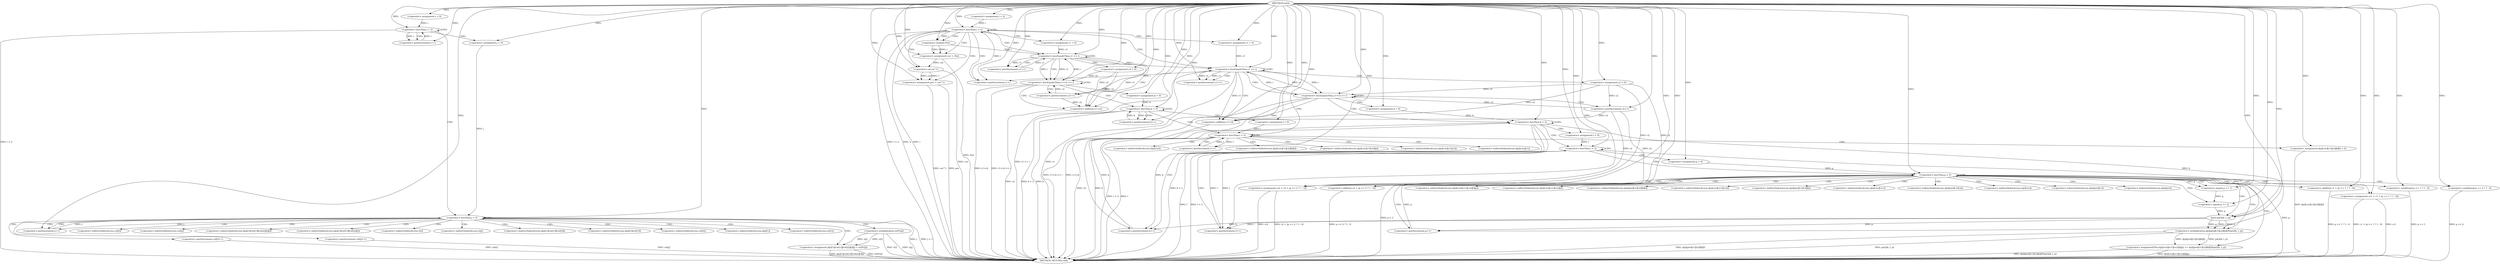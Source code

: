 digraph "init2" {  
"1001659" [label = "(METHOD,init2)" ]
"1001905" [label = "(METHOD_RETURN,void)" ]
"1001664" [label = "(<operator>.assignment,i = 0)" ]
"1001667" [label = "(<operator>.lessThan,i < 3)" ]
"1001670" [label = "(<operator>.postIncrement,i++)" ]
"1001718" [label = "(<operator>.assignment,i = 2)" ]
"1001721" [label = "(<operator>.lessThan,i < n)" ]
"1001724" [label = "(<operator>.postIncrement,i++)" ]
"1001728" [label = "(<operator>.assignment,cur = i%2)" ]
"1001734" [label = "(<operator>.assignment,pre = cur^1)" ]
"1001675" [label = "(<operator>.assignment,j = 0)" ]
"1001678" [label = "(<operator>.lessThan,j < 3)" ]
"1001681" [label = "(<operator>.postIncrement,j++)" ]
"1001741" [label = "(<operator>.assignment,c1 = 0)" ]
"1001744" [label = "(<operator>.lessEqualsThan,c1 <= i)" ]
"1001747" [label = "(<operator>.postIncrement,c1++)" ]
"1001800" [label = "(<operator>.assignment,c1 = 0)" ]
"1001803" [label = "(<operator>.lessEqualsThan,c1 <= i)" ]
"1001806" [label = "(<operator>.postIncrement,c1++)" ]
"1001685" [label = "(<operator>.postIncrement,cnt[i]++)" ]
"1001689" [label = "(<operator>.postIncrement,cnt[j]++)" ]
"1001693" [label = "(<operator>.assignment,dp2[1][cnt[1]][cnt[2]][i][j] = v[i]*v[j])" ]
"1001730" [label = "(<operator>.modulo,i%2)" ]
"1001736" [label = "(<operator>.or,cur^1)" ]
"1001752" [label = "(<operator>.assignment,c2 = 0)" ]
"1001755" [label = "(<operator>.lessEqualsThan,c1+c2 <= i)" ]
"1001760" [label = "(<operator>.postIncrement,c2++)" ]
"1001811" [label = "(<operator>.assignment,c2 = 0)" ]
"1001814" [label = "(<operator>.lessEqualsThan,c1+c2 <= i)" ]
"1001819" [label = "(<operator>.postIncrement,c2++)" ]
"1001709" [label = "(<operator>.multiplication,v[i]*v[j])" ]
"1001756" [label = "(<operator>.addition,c1+c2)" ]
"1001765" [label = "(<operator>.assignment,k = 0)" ]
"1001768" [label = "(<operator>.lessThan,k < 3)" ]
"1001771" [label = "(<operator>.postIncrement,k++)" ]
"1001815" [label = "(<operator>.addition,c1+c2)" ]
"1001824" [label = "(<operator>.assignment,k = 0)" ]
"1001827" [label = "(<operator>.lessThan,k < 3)" ]
"1001830" [label = "(<operator>.postIncrement,k++)" ]
"1001776" [label = "(<operator>.assignment,l = 0)" ]
"1001779" [label = "(<operator>.lessThan,l < 3)" ]
"1001782" [label = "(<operator>.postIncrement,l++)" ]
"1001835" [label = "(<operator>.assignment,l = 0)" ]
"1001838" [label = "(<operator>.lessThan,l < 3)" ]
"1001841" [label = "(<operator>.postIncrement,l++)" ]
"1001785" [label = "(<operator>.assignment,dp2[cur][c1][c2][k][l] = 0)" ]
"1001846" [label = "(<operator>.assignment,p = 0)" ]
"1001849" [label = "(<operator>.lessThan,p < 3)" ]
"1001852" [label = "(<operator>.postIncrement,p++)" ]
"1001856" [label = "(<operator>.assignment,cc1 = c1 + (p == 1 ? 1 : 0))" ]
"1001867" [label = "(<operator>.assignment,cc2 = c2 + (p == 2 ? 1 : 0))" ]
"1001877" [label = "(<operator>.assignmentPlus,dp2[cur][cc1][cc2][l][p] += dp2[pre][c1][c2][k][l]*pat2(k, l, p))" ]
"1001858" [label = "(<operator>.addition,c1 + (p == 1 ? 1 : 0))" ]
"1001869" [label = "(<operator>.addition,c2 + (p == 2 ? 1 : 0))" ]
"1001889" [label = "(<operator>.multiplication,dp2[pre][c1][c2][k][l]*pat2(k, l, p))" ]
"1001860" [label = "(<operator>.conditional,p == 1 ? 1 : 0)" ]
"1001871" [label = "(<operator>.conditional,p == 2 ? 1 : 0)" ]
"1001901" [label = "(pat2,pat2(k, l, p))" ]
"1001861" [label = "(<operator>.equals,p == 1)" ]
"1001872" [label = "(<operator>.equals,p == 2)" ]
"1001686" [label = "(<operator>.indirectIndexAccess,cnt[i])" ]
"1001690" [label = "(<operator>.indirectIndexAccess,cnt[j])" ]
"1001694" [label = "(<operator>.indirectIndexAccess,dp2[1][cnt[1]][cnt[2]][i][j])" ]
"1001695" [label = "(<operator>.indirectIndexAccess,dp2[1][cnt[1]][cnt[2]][i])" ]
"1001710" [label = "(<operator>.indirectIndexAccess,v[i])" ]
"1001713" [label = "(<operator>.indirectIndexAccess,v[j])" ]
"1001696" [label = "(<operator>.indirectIndexAccess,dp2[1][cnt[1]][cnt[2]])" ]
"1001697" [label = "(<operator>.indirectIndexAccess,dp2[1][cnt[1]])" ]
"1001704" [label = "(<operator>.indirectIndexAccess,cnt[2])" ]
"1001698" [label = "(<operator>.indirectIndexAccess,dp2[1])" ]
"1001701" [label = "(<operator>.indirectIndexAccess,cnt[1])" ]
"1001786" [label = "(<operator>.indirectIndexAccess,dp2[cur][c1][c2][k][l])" ]
"1001787" [label = "(<operator>.indirectIndexAccess,dp2[cur][c1][c2][k])" ]
"1001788" [label = "(<operator>.indirectIndexAccess,dp2[cur][c1][c2])" ]
"1001878" [label = "(<operator>.indirectIndexAccess,dp2[cur][cc1][cc2][l][p])" ]
"1001789" [label = "(<operator>.indirectIndexAccess,dp2[cur][c1])" ]
"1001879" [label = "(<operator>.indirectIndexAccess,dp2[cur][cc1][cc2][l])" ]
"1001890" [label = "(<operator>.indirectIndexAccess,dp2[pre][c1][c2][k][l])" ]
"1001790" [label = "(<operator>.indirectIndexAccess,dp2[cur])" ]
"1001880" [label = "(<operator>.indirectIndexAccess,dp2[cur][cc1][cc2])" ]
"1001891" [label = "(<operator>.indirectIndexAccess,dp2[pre][c1][c2][k])" ]
"1001881" [label = "(<operator>.indirectIndexAccess,dp2[cur][cc1])" ]
"1001892" [label = "(<operator>.indirectIndexAccess,dp2[pre][c1][c2])" ]
"1001882" [label = "(<operator>.indirectIndexAccess,dp2[cur])" ]
"1001893" [label = "(<operator>.indirectIndexAccess,dp2[pre][c1])" ]
"1001894" [label = "(<operator>.indirectIndexAccess,dp2[pre])" ]
  "1001667" -> "1001905"  [ label = "DDG: i < 3"] 
  "1001721" -> "1001905"  [ label = "DDG: i"] 
  "1001721" -> "1001905"  [ label = "DDG: i < n"] 
  "1001728" -> "1001905"  [ label = "DDG: i%2"] 
  "1001734" -> "1001905"  [ label = "DDG: pre"] 
  "1001736" -> "1001905"  [ label = "DDG: cur"] 
  "1001734" -> "1001905"  [ label = "DDG: cur^1"] 
  "1001803" -> "1001905"  [ label = "DDG: c1"] 
  "1001803" -> "1001905"  [ label = "DDG: c1 <= i"] 
  "1001815" -> "1001905"  [ label = "DDG: c2"] 
  "1001814" -> "1001905"  [ label = "DDG: c1+c2"] 
  "1001814" -> "1001905"  [ label = "DDG: c1+c2 <= i"] 
  "1001827" -> "1001905"  [ label = "DDG: k"] 
  "1001827" -> "1001905"  [ label = "DDG: k < 3"] 
  "1001838" -> "1001905"  [ label = "DDG: l"] 
  "1001838" -> "1001905"  [ label = "DDG: l < 3"] 
  "1001849" -> "1001905"  [ label = "DDG: p"] 
  "1001849" -> "1001905"  [ label = "DDG: p < 3"] 
  "1001856" -> "1001905"  [ label = "DDG: cc1"] 
  "1001860" -> "1001905"  [ label = "DDG: p == 1"] 
  "1001858" -> "1001905"  [ label = "DDG: p == 1 ? 1 : 0"] 
  "1001856" -> "1001905"  [ label = "DDG: c1 + (p == 1 ? 1 : 0)"] 
  "1001867" -> "1001905"  [ label = "DDG: cc2"] 
  "1001871" -> "1001905"  [ label = "DDG: p == 2"] 
  "1001869" -> "1001905"  [ label = "DDG: p == 2 ? 1 : 0"] 
  "1001867" -> "1001905"  [ label = "DDG: c2 + (p == 2 ? 1 : 0)"] 
  "1001877" -> "1001905"  [ label = "DDG: dp2[cur][cc1][cc2][l][p]"] 
  "1001889" -> "1001905"  [ label = "DDG: dp2[pre][c1][c2][k][l]"] 
  "1001889" -> "1001905"  [ label = "DDG: pat2(k, l, p)"] 
  "1001877" -> "1001905"  [ label = "DDG: dp2[pre][c1][c2][k][l]*pat2(k, l, p)"] 
  "1001756" -> "1001905"  [ label = "DDG: c2"] 
  "1001755" -> "1001905"  [ label = "DDG: c1+c2"] 
  "1001755" -> "1001905"  [ label = "DDG: c1+c2 <= i"] 
  "1001768" -> "1001905"  [ label = "DDG: k"] 
  "1001768" -> "1001905"  [ label = "DDG: k < 3"] 
  "1001779" -> "1001905"  [ label = "DDG: l"] 
  "1001779" -> "1001905"  [ label = "DDG: l < 3"] 
  "1001785" -> "1001905"  [ label = "DDG: dp2[cur][c1][c2][k][l]"] 
  "1001678" -> "1001905"  [ label = "DDG: j"] 
  "1001678" -> "1001905"  [ label = "DDG: j < 3"] 
  "1001685" -> "1001905"  [ label = "DDG: cnt[i]"] 
  "1001689" -> "1001905"  [ label = "DDG: cnt[j]"] 
  "1001693" -> "1001905"  [ label = "DDG: dp2[1][cnt[1]][cnt[2]][i][j]"] 
  "1001709" -> "1001905"  [ label = "DDG: v[i]"] 
  "1001709" -> "1001905"  [ label = "DDG: v[j]"] 
  "1001693" -> "1001905"  [ label = "DDG: v[i]*v[j]"] 
  "1001721" -> "1001905"  [ label = "DDG: n"] 
  "1001659" -> "1001664"  [ label = "DDG: "] 
  "1001659" -> "1001718"  [ label = "DDG: "] 
  "1001664" -> "1001667"  [ label = "DDG: i"] 
  "1001670" -> "1001667"  [ label = "DDG: i"] 
  "1001659" -> "1001667"  [ label = "DDG: "] 
  "1001667" -> "1001670"  [ label = "DDG: i"] 
  "1001659" -> "1001670"  [ label = "DDG: "] 
  "1001718" -> "1001721"  [ label = "DDG: i"] 
  "1001724" -> "1001721"  [ label = "DDG: i"] 
  "1001659" -> "1001721"  [ label = "DDG: "] 
  "1001803" -> "1001724"  [ label = "DDG: i"] 
  "1001659" -> "1001724"  [ label = "DDG: "] 
  "1001730" -> "1001728"  [ label = "DDG: 2"] 
  "1001730" -> "1001728"  [ label = "DDG: i"] 
  "1001736" -> "1001734"  [ label = "DDG: cur"] 
  "1001736" -> "1001734"  [ label = "DDG: 1"] 
  "1001659" -> "1001675"  [ label = "DDG: "] 
  "1001659" -> "1001728"  [ label = "DDG: "] 
  "1001659" -> "1001734"  [ label = "DDG: "] 
  "1001659" -> "1001741"  [ label = "DDG: "] 
  "1001659" -> "1001800"  [ label = "DDG: "] 
  "1001675" -> "1001678"  [ label = "DDG: j"] 
  "1001681" -> "1001678"  [ label = "DDG: j"] 
  "1001659" -> "1001678"  [ label = "DDG: "] 
  "1001678" -> "1001681"  [ label = "DDG: j"] 
  "1001659" -> "1001681"  [ label = "DDG: "] 
  "1001709" -> "1001693"  [ label = "DDG: v[j]"] 
  "1001709" -> "1001693"  [ label = "DDG: v[i]"] 
  "1001721" -> "1001730"  [ label = "DDG: i"] 
  "1001659" -> "1001730"  [ label = "DDG: "] 
  "1001728" -> "1001736"  [ label = "DDG: cur"] 
  "1001659" -> "1001736"  [ label = "DDG: "] 
  "1001741" -> "1001744"  [ label = "DDG: c1"] 
  "1001747" -> "1001744"  [ label = "DDG: c1"] 
  "1001659" -> "1001744"  [ label = "DDG: "] 
  "1001730" -> "1001744"  [ label = "DDG: i"] 
  "1001755" -> "1001744"  [ label = "DDG: i"] 
  "1001659" -> "1001747"  [ label = "DDG: "] 
  "1001744" -> "1001747"  [ label = "DDG: c1"] 
  "1001800" -> "1001803"  [ label = "DDG: c1"] 
  "1001806" -> "1001803"  [ label = "DDG: c1"] 
  "1001659" -> "1001803"  [ label = "DDG: "] 
  "1001744" -> "1001803"  [ label = "DDG: i"] 
  "1001814" -> "1001803"  [ label = "DDG: i"] 
  "1001659" -> "1001806"  [ label = "DDG: "] 
  "1001803" -> "1001806"  [ label = "DDG: c1"] 
  "1001659" -> "1001752"  [ label = "DDG: "] 
  "1001659" -> "1001811"  [ label = "DDG: "] 
  "1001744" -> "1001755"  [ label = "DDG: c1"] 
  "1001659" -> "1001755"  [ label = "DDG: "] 
  "1001752" -> "1001755"  [ label = "DDG: c2"] 
  "1001760" -> "1001755"  [ label = "DDG: c2"] 
  "1001744" -> "1001755"  [ label = "DDG: i"] 
  "1001659" -> "1001760"  [ label = "DDG: "] 
  "1001752" -> "1001760"  [ label = "DDG: c2"] 
  "1001811" -> "1001814"  [ label = "DDG: c2"] 
  "1001819" -> "1001814"  [ label = "DDG: c2"] 
  "1001659" -> "1001814"  [ label = "DDG: "] 
  "1001803" -> "1001814"  [ label = "DDG: c1"] 
  "1001803" -> "1001814"  [ label = "DDG: i"] 
  "1001659" -> "1001819"  [ label = "DDG: "] 
  "1001811" -> "1001819"  [ label = "DDG: c2"] 
  "1001744" -> "1001756"  [ label = "DDG: c1"] 
  "1001659" -> "1001756"  [ label = "DDG: "] 
  "1001752" -> "1001756"  [ label = "DDG: c2"] 
  "1001760" -> "1001756"  [ label = "DDG: c2"] 
  "1001659" -> "1001765"  [ label = "DDG: "] 
  "1001803" -> "1001815"  [ label = "DDG: c1"] 
  "1001659" -> "1001815"  [ label = "DDG: "] 
  "1001811" -> "1001815"  [ label = "DDG: c2"] 
  "1001819" -> "1001815"  [ label = "DDG: c2"] 
  "1001659" -> "1001824"  [ label = "DDG: "] 
  "1001765" -> "1001768"  [ label = "DDG: k"] 
  "1001771" -> "1001768"  [ label = "DDG: k"] 
  "1001659" -> "1001768"  [ label = "DDG: "] 
  "1001768" -> "1001771"  [ label = "DDG: k"] 
  "1001659" -> "1001771"  [ label = "DDG: "] 
  "1001824" -> "1001827"  [ label = "DDG: k"] 
  "1001830" -> "1001827"  [ label = "DDG: k"] 
  "1001659" -> "1001827"  [ label = "DDG: "] 
  "1001827" -> "1001830"  [ label = "DDG: k"] 
  "1001901" -> "1001830"  [ label = "DDG: k"] 
  "1001659" -> "1001830"  [ label = "DDG: "] 
  "1001659" -> "1001776"  [ label = "DDG: "] 
  "1001659" -> "1001835"  [ label = "DDG: "] 
  "1001776" -> "1001779"  [ label = "DDG: l"] 
  "1001782" -> "1001779"  [ label = "DDG: l"] 
  "1001659" -> "1001779"  [ label = "DDG: "] 
  "1001779" -> "1001782"  [ label = "DDG: l"] 
  "1001659" -> "1001782"  [ label = "DDG: "] 
  "1001659" -> "1001785"  [ label = "DDG: "] 
  "1001835" -> "1001838"  [ label = "DDG: l"] 
  "1001841" -> "1001838"  [ label = "DDG: l"] 
  "1001659" -> "1001838"  [ label = "DDG: "] 
  "1001838" -> "1001841"  [ label = "DDG: l"] 
  "1001901" -> "1001841"  [ label = "DDG: l"] 
  "1001659" -> "1001841"  [ label = "DDG: "] 
  "1001659" -> "1001846"  [ label = "DDG: "] 
  "1001846" -> "1001849"  [ label = "DDG: p"] 
  "1001852" -> "1001849"  [ label = "DDG: p"] 
  "1001659" -> "1001849"  [ label = "DDG: "] 
  "1001901" -> "1001852"  [ label = "DDG: p"] 
  "1001659" -> "1001852"  [ label = "DDG: "] 
  "1001659" -> "1001856"  [ label = "DDG: "] 
  "1001659" -> "1001867"  [ label = "DDG: "] 
  "1001811" -> "1001867"  [ label = "DDG: c2"] 
  "1001819" -> "1001867"  [ label = "DDG: c2"] 
  "1001889" -> "1001877"  [ label = "DDG: pat2(k, l, p)"] 
  "1001889" -> "1001877"  [ label = "DDG: dp2[pre][c1][c2][k][l]"] 
  "1001659" -> "1001858"  [ label = "DDG: "] 
  "1001659" -> "1001869"  [ label = "DDG: "] 
  "1001811" -> "1001869"  [ label = "DDG: c2"] 
  "1001819" -> "1001869"  [ label = "DDG: c2"] 
  "1001901" -> "1001889"  [ label = "DDG: l"] 
  "1001901" -> "1001889"  [ label = "DDG: k"] 
  "1001901" -> "1001889"  [ label = "DDG: p"] 
  "1001659" -> "1001860"  [ label = "DDG: "] 
  "1001659" -> "1001871"  [ label = "DDG: "] 
  "1001827" -> "1001901"  [ label = "DDG: k"] 
  "1001659" -> "1001901"  [ label = "DDG: "] 
  "1001838" -> "1001901"  [ label = "DDG: l"] 
  "1001872" -> "1001901"  [ label = "DDG: p"] 
  "1001849" -> "1001861"  [ label = "DDG: p"] 
  "1001659" -> "1001861"  [ label = "DDG: "] 
  "1001861" -> "1001872"  [ label = "DDG: p"] 
  "1001659" -> "1001872"  [ label = "DDG: "] 
  "1001667" -> "1001678"  [ label = "CDG: "] 
  "1001667" -> "1001670"  [ label = "CDG: "] 
  "1001667" -> "1001675"  [ label = "CDG: "] 
  "1001667" -> "1001667"  [ label = "CDG: "] 
  "1001721" -> "1001800"  [ label = "CDG: "] 
  "1001721" -> "1001728"  [ label = "CDG: "] 
  "1001721" -> "1001741"  [ label = "CDG: "] 
  "1001721" -> "1001734"  [ label = "CDG: "] 
  "1001721" -> "1001744"  [ label = "CDG: "] 
  "1001721" -> "1001803"  [ label = "CDG: "] 
  "1001721" -> "1001730"  [ label = "CDG: "] 
  "1001721" -> "1001721"  [ label = "CDG: "] 
  "1001721" -> "1001724"  [ label = "CDG: "] 
  "1001721" -> "1001736"  [ label = "CDG: "] 
  "1001678" -> "1001701"  [ label = "CDG: "] 
  "1001678" -> "1001698"  [ label = "CDG: "] 
  "1001678" -> "1001713"  [ label = "CDG: "] 
  "1001678" -> "1001678"  [ label = "CDG: "] 
  "1001678" -> "1001685"  [ label = "CDG: "] 
  "1001678" -> "1001709"  [ label = "CDG: "] 
  "1001678" -> "1001697"  [ label = "CDG: "] 
  "1001678" -> "1001693"  [ label = "CDG: "] 
  "1001678" -> "1001689"  [ label = "CDG: "] 
  "1001678" -> "1001694"  [ label = "CDG: "] 
  "1001678" -> "1001704"  [ label = "CDG: "] 
  "1001678" -> "1001710"  [ label = "CDG: "] 
  "1001678" -> "1001696"  [ label = "CDG: "] 
  "1001678" -> "1001695"  [ label = "CDG: "] 
  "1001678" -> "1001686"  [ label = "CDG: "] 
  "1001678" -> "1001681"  [ label = "CDG: "] 
  "1001678" -> "1001690"  [ label = "CDG: "] 
  "1001744" -> "1001747"  [ label = "CDG: "] 
  "1001744" -> "1001744"  [ label = "CDG: "] 
  "1001744" -> "1001752"  [ label = "CDG: "] 
  "1001744" -> "1001756"  [ label = "CDG: "] 
  "1001744" -> "1001755"  [ label = "CDG: "] 
  "1001803" -> "1001811"  [ label = "CDG: "] 
  "1001803" -> "1001803"  [ label = "CDG: "] 
  "1001803" -> "1001814"  [ label = "CDG: "] 
  "1001803" -> "1001806"  [ label = "CDG: "] 
  "1001803" -> "1001815"  [ label = "CDG: "] 
  "1001755" -> "1001765"  [ label = "CDG: "] 
  "1001755" -> "1001760"  [ label = "CDG: "] 
  "1001755" -> "1001756"  [ label = "CDG: "] 
  "1001755" -> "1001768"  [ label = "CDG: "] 
  "1001755" -> "1001755"  [ label = "CDG: "] 
  "1001814" -> "1001827"  [ label = "CDG: "] 
  "1001814" -> "1001819"  [ label = "CDG: "] 
  "1001814" -> "1001814"  [ label = "CDG: "] 
  "1001814" -> "1001824"  [ label = "CDG: "] 
  "1001814" -> "1001815"  [ label = "CDG: "] 
  "1001768" -> "1001779"  [ label = "CDG: "] 
  "1001768" -> "1001776"  [ label = "CDG: "] 
  "1001768" -> "1001771"  [ label = "CDG: "] 
  "1001768" -> "1001768"  [ label = "CDG: "] 
  "1001827" -> "1001827"  [ label = "CDG: "] 
  "1001827" -> "1001835"  [ label = "CDG: "] 
  "1001827" -> "1001838"  [ label = "CDG: "] 
  "1001827" -> "1001830"  [ label = "CDG: "] 
  "1001779" -> "1001779"  [ label = "CDG: "] 
  "1001779" -> "1001785"  [ label = "CDG: "] 
  "1001779" -> "1001790"  [ label = "CDG: "] 
  "1001779" -> "1001789"  [ label = "CDG: "] 
  "1001779" -> "1001782"  [ label = "CDG: "] 
  "1001779" -> "1001788"  [ label = "CDG: "] 
  "1001779" -> "1001786"  [ label = "CDG: "] 
  "1001779" -> "1001787"  [ label = "CDG: "] 
  "1001838" -> "1001841"  [ label = "CDG: "] 
  "1001838" -> "1001849"  [ label = "CDG: "] 
  "1001838" -> "1001838"  [ label = "CDG: "] 
  "1001838" -> "1001846"  [ label = "CDG: "] 
  "1001849" -> "1001893"  [ label = "CDG: "] 
  "1001849" -> "1001867"  [ label = "CDG: "] 
  "1001849" -> "1001901"  [ label = "CDG: "] 
  "1001849" -> "1001891"  [ label = "CDG: "] 
  "1001849" -> "1001889"  [ label = "CDG: "] 
  "1001849" -> "1001879"  [ label = "CDG: "] 
  "1001849" -> "1001872"  [ label = "CDG: "] 
  "1001849" -> "1001880"  [ label = "CDG: "] 
  "1001849" -> "1001858"  [ label = "CDG: "] 
  "1001849" -> "1001881"  [ label = "CDG: "] 
  "1001849" -> "1001890"  [ label = "CDG: "] 
  "1001849" -> "1001849"  [ label = "CDG: "] 
  "1001849" -> "1001877"  [ label = "CDG: "] 
  "1001849" -> "1001894"  [ label = "CDG: "] 
  "1001849" -> "1001860"  [ label = "CDG: "] 
  "1001849" -> "1001869"  [ label = "CDG: "] 
  "1001849" -> "1001882"  [ label = "CDG: "] 
  "1001849" -> "1001871"  [ label = "CDG: "] 
  "1001849" -> "1001892"  [ label = "CDG: "] 
  "1001849" -> "1001861"  [ label = "CDG: "] 
  "1001849" -> "1001852"  [ label = "CDG: "] 
  "1001849" -> "1001878"  [ label = "CDG: "] 
  "1001849" -> "1001856"  [ label = "CDG: "] 
}
